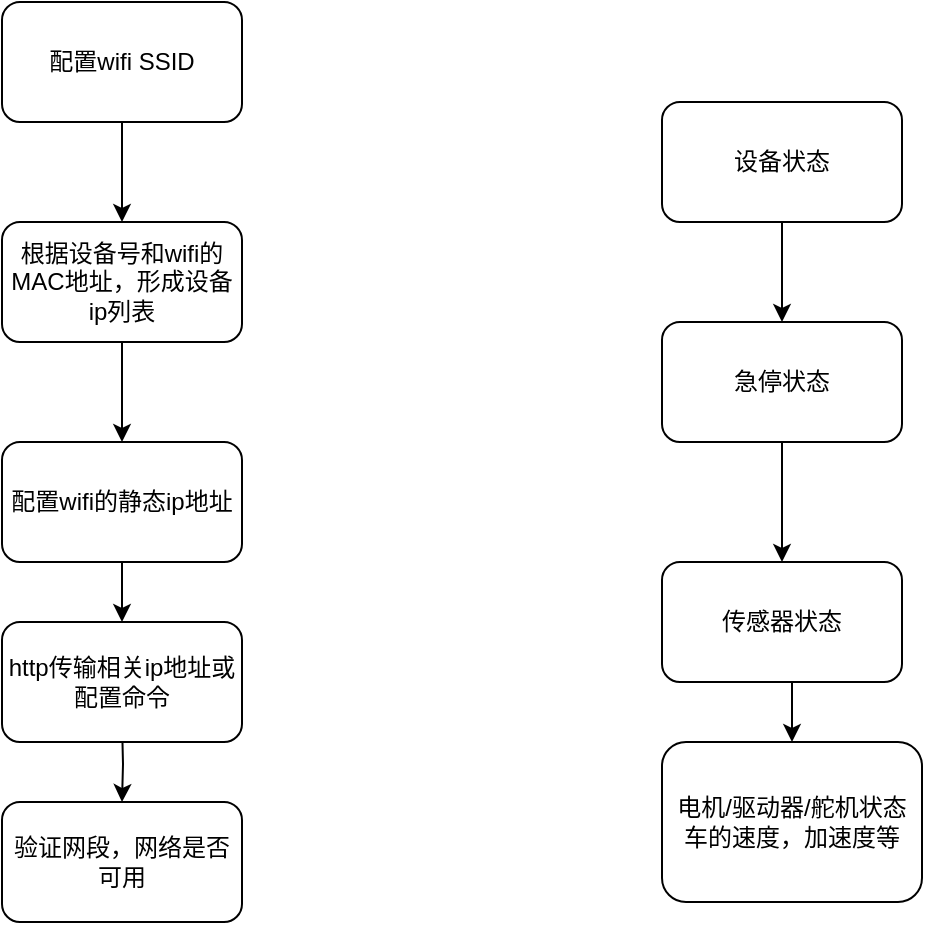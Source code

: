 <mxfile version="18.0.8" type="github">
  <diagram id="C5RBs43oDa-KdzZeNtuy" name="Page-1">
    <mxGraphModel dx="1350" dy="773" grid="1" gridSize="10" guides="1" tooltips="1" connect="1" arrows="1" fold="1" page="1" pageScale="1" pageWidth="827" pageHeight="1169" math="0" shadow="0">
      <root>
        <mxCell id="WIyWlLk6GJQsqaUBKTNV-0" />
        <mxCell id="WIyWlLk6GJQsqaUBKTNV-1" parent="WIyWlLk6GJQsqaUBKTNV-0" />
        <mxCell id="pghOMtpiLglkwRpyQouD-2" value="" style="edgeStyle=orthogonalEdgeStyle;rounded=0;orthogonalLoop=1;jettySize=auto;html=1;entryX=0.5;entryY=0;entryDx=0;entryDy=0;" edge="1" parent="WIyWlLk6GJQsqaUBKTNV-1" source="pghOMtpiLglkwRpyQouD-0" target="pghOMtpiLglkwRpyQouD-3">
          <mxGeometry relative="1" as="geometry" />
        </mxCell>
        <mxCell id="pghOMtpiLglkwRpyQouD-0" value="配置wifi SSID" style="rounded=1;whiteSpace=wrap;html=1;" vertex="1" parent="WIyWlLk6GJQsqaUBKTNV-1">
          <mxGeometry x="200" y="80" width="120" height="60" as="geometry" />
        </mxCell>
        <mxCell id="pghOMtpiLglkwRpyQouD-7" style="edgeStyle=orthogonalEdgeStyle;rounded=0;orthogonalLoop=1;jettySize=auto;html=1;entryX=0.5;entryY=0;entryDx=0;entryDy=0;" edge="1" parent="WIyWlLk6GJQsqaUBKTNV-1" target="pghOMtpiLglkwRpyQouD-6">
          <mxGeometry relative="1" as="geometry">
            <mxPoint x="260" y="440" as="sourcePoint" />
          </mxGeometry>
        </mxCell>
        <mxCell id="pghOMtpiLglkwRpyQouD-11" value="" style="edgeStyle=orthogonalEdgeStyle;rounded=0;orthogonalLoop=1;jettySize=auto;html=1;" edge="1" parent="WIyWlLk6GJQsqaUBKTNV-1" source="pghOMtpiLglkwRpyQouD-1" target="pghOMtpiLglkwRpyQouD-10">
          <mxGeometry relative="1" as="geometry" />
        </mxCell>
        <mxCell id="pghOMtpiLglkwRpyQouD-1" value="配置wifi的静态ip地址" style="rounded=1;whiteSpace=wrap;html=1;" vertex="1" parent="WIyWlLk6GJQsqaUBKTNV-1">
          <mxGeometry x="200" y="300" width="120" height="60" as="geometry" />
        </mxCell>
        <mxCell id="pghOMtpiLglkwRpyQouD-5" value="" style="edgeStyle=orthogonalEdgeStyle;rounded=0;orthogonalLoop=1;jettySize=auto;html=1;" edge="1" parent="WIyWlLk6GJQsqaUBKTNV-1" source="pghOMtpiLglkwRpyQouD-3" target="pghOMtpiLglkwRpyQouD-1">
          <mxGeometry relative="1" as="geometry" />
        </mxCell>
        <mxCell id="pghOMtpiLglkwRpyQouD-3" value="根据设备号和wifi的MAC地址，形成设备ip列表" style="rounded=1;whiteSpace=wrap;html=1;" vertex="1" parent="WIyWlLk6GJQsqaUBKTNV-1">
          <mxGeometry x="200" y="190" width="120" height="60" as="geometry" />
        </mxCell>
        <mxCell id="pghOMtpiLglkwRpyQouD-6" value="验证网段，网络是否可用" style="rounded=1;whiteSpace=wrap;html=1;" vertex="1" parent="WIyWlLk6GJQsqaUBKTNV-1">
          <mxGeometry x="200" y="480" width="120" height="60" as="geometry" />
        </mxCell>
        <mxCell id="pghOMtpiLglkwRpyQouD-17" style="edgeStyle=orthogonalEdgeStyle;rounded=0;orthogonalLoop=1;jettySize=auto;html=1;entryX=0.5;entryY=0;entryDx=0;entryDy=0;" edge="1" parent="WIyWlLk6GJQsqaUBKTNV-1" source="pghOMtpiLglkwRpyQouD-8" target="pghOMtpiLglkwRpyQouD-9">
          <mxGeometry relative="1" as="geometry" />
        </mxCell>
        <mxCell id="pghOMtpiLglkwRpyQouD-8" value="设备状态" style="rounded=1;whiteSpace=wrap;html=1;" vertex="1" parent="WIyWlLk6GJQsqaUBKTNV-1">
          <mxGeometry x="530" y="130" width="120" height="60" as="geometry" />
        </mxCell>
        <mxCell id="pghOMtpiLglkwRpyQouD-18" style="edgeStyle=orthogonalEdgeStyle;rounded=0;orthogonalLoop=1;jettySize=auto;html=1;exitX=0.5;exitY=1;exitDx=0;exitDy=0;" edge="1" parent="WIyWlLk6GJQsqaUBKTNV-1" source="pghOMtpiLglkwRpyQouD-9" target="pghOMtpiLglkwRpyQouD-15">
          <mxGeometry relative="1" as="geometry" />
        </mxCell>
        <mxCell id="pghOMtpiLglkwRpyQouD-9" value="急停状态" style="rounded=1;whiteSpace=wrap;html=1;" vertex="1" parent="WIyWlLk6GJQsqaUBKTNV-1">
          <mxGeometry x="530" y="240" width="120" height="60" as="geometry" />
        </mxCell>
        <mxCell id="pghOMtpiLglkwRpyQouD-10" value="http传输相关ip地址或配置命令" style="rounded=1;whiteSpace=wrap;html=1;" vertex="1" parent="WIyWlLk6GJQsqaUBKTNV-1">
          <mxGeometry x="200" y="390" width="120" height="60" as="geometry" />
        </mxCell>
        <mxCell id="pghOMtpiLglkwRpyQouD-19" style="edgeStyle=orthogonalEdgeStyle;rounded=0;orthogonalLoop=1;jettySize=auto;html=1;exitX=0.5;exitY=1;exitDx=0;exitDy=0;entryX=0.5;entryY=0;entryDx=0;entryDy=0;" edge="1" parent="WIyWlLk6GJQsqaUBKTNV-1" source="pghOMtpiLglkwRpyQouD-15" target="pghOMtpiLglkwRpyQouD-16">
          <mxGeometry relative="1" as="geometry" />
        </mxCell>
        <mxCell id="pghOMtpiLglkwRpyQouD-15" value="传感器状态" style="rounded=1;whiteSpace=wrap;html=1;" vertex="1" parent="WIyWlLk6GJQsqaUBKTNV-1">
          <mxGeometry x="530" y="360" width="120" height="60" as="geometry" />
        </mxCell>
        <mxCell id="pghOMtpiLglkwRpyQouD-16" value="电机/驱动器/舵机状态&lt;br&gt;车的速度，加速度等" style="rounded=1;whiteSpace=wrap;html=1;" vertex="1" parent="WIyWlLk6GJQsqaUBKTNV-1">
          <mxGeometry x="530" y="450" width="130" height="80" as="geometry" />
        </mxCell>
      </root>
    </mxGraphModel>
  </diagram>
</mxfile>
